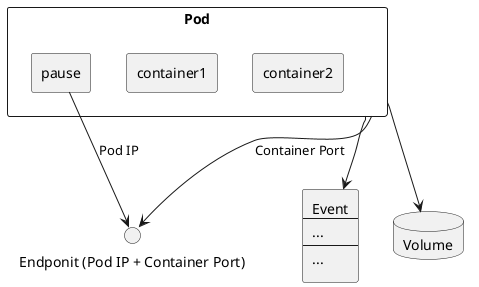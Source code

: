 @startuml

rectangle Pod {
    rectangle container2
    rectangle container1
    rectangle pause
}

interface Endponit [
    Endponit (Pod IP + Container Port)
]

database Volume

rectangle Event [
    Event
    ---
    ...
    ---
    ...
]

Pod --> Volume
Pod --> Event
pause --> Endponit: Pod IP
Pod --> Endponit: Container Port

@enduml